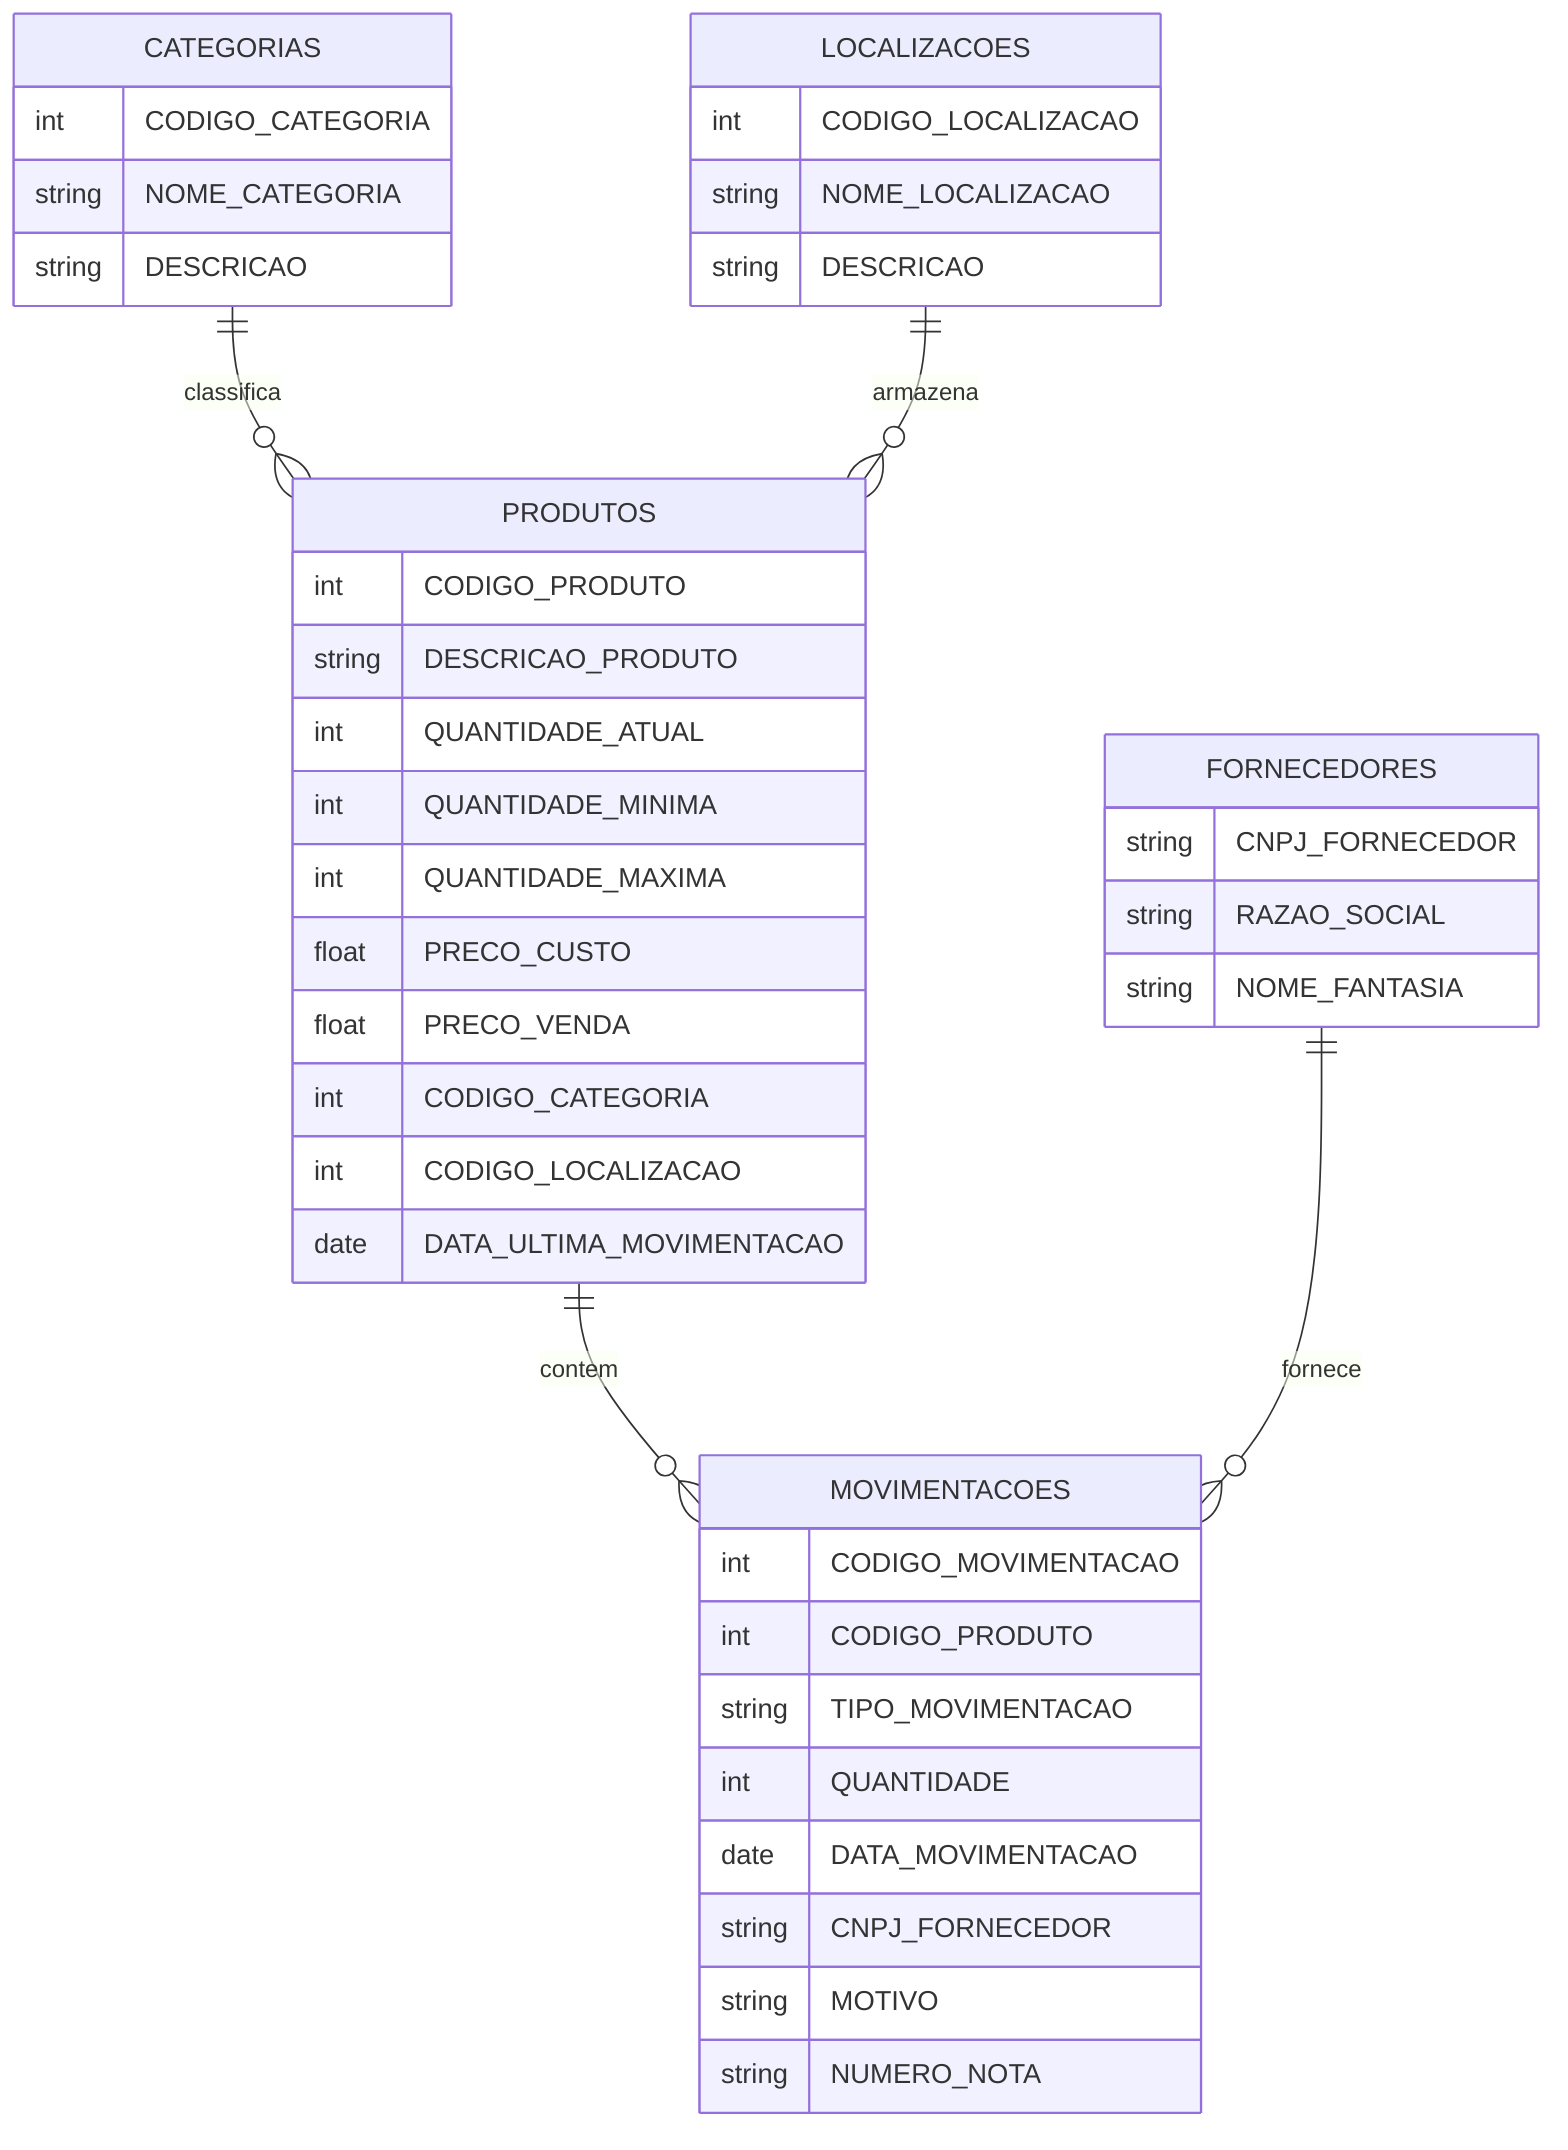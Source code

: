 erDiagram
    PRODUTOS ||--o{ MOVIMENTACOES : contem
    FORNECEDORES ||--o{ MOVIMENTACOES : fornece
    CATEGORIAS ||--o{ PRODUTOS : classifica
    LOCALIZACOES ||--o{ PRODUTOS : armazena

    PRODUTOS {
        int CODIGO_PRODUTO
        string DESCRICAO_PRODUTO
        int QUANTIDADE_ATUAL
        int QUANTIDADE_MINIMA
        int QUANTIDADE_MAXIMA
        float PRECO_CUSTO
        float PRECO_VENDA
        int CODIGO_CATEGORIA
        int CODIGO_LOCALIZACAO
        date DATA_ULTIMA_MOVIMENTACAO
    }

    MOVIMENTACOES {
        int CODIGO_MOVIMENTACAO
        int CODIGO_PRODUTO
        string TIPO_MOVIMENTACAO
        int QUANTIDADE
        date DATA_MOVIMENTACAO
        string CNPJ_FORNECEDOR
        string MOTIVO
        string NUMERO_NOTA
    }

    FORNECEDORES {
        string CNPJ_FORNECEDOR
        string RAZAO_SOCIAL
        string NOME_FANTASIA
    }

    CATEGORIAS {
        int CODIGO_CATEGORIA
        string NOME_CATEGORIA
        string DESCRICAO
    }

    LOCALIZACOES {
        int CODIGO_LOCALIZACAO
        string NOME_LOCALIZACAO
        string DESCRICAO
    }
